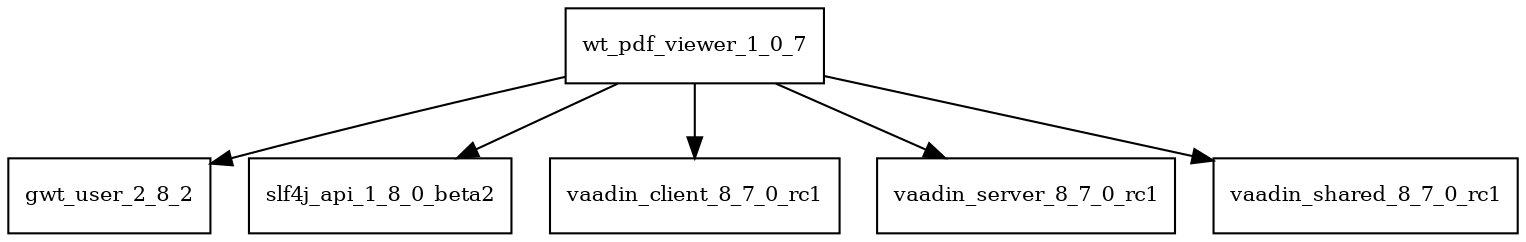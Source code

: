 digraph wt_pdf_viewer_1_0_7_dependencies {
  node [shape = box, fontsize=10.0];
  wt_pdf_viewer_1_0_7 -> gwt_user_2_8_2;
  wt_pdf_viewer_1_0_7 -> slf4j_api_1_8_0_beta2;
  wt_pdf_viewer_1_0_7 -> vaadin_client_8_7_0_rc1;
  wt_pdf_viewer_1_0_7 -> vaadin_server_8_7_0_rc1;
  wt_pdf_viewer_1_0_7 -> vaadin_shared_8_7_0_rc1;
}
